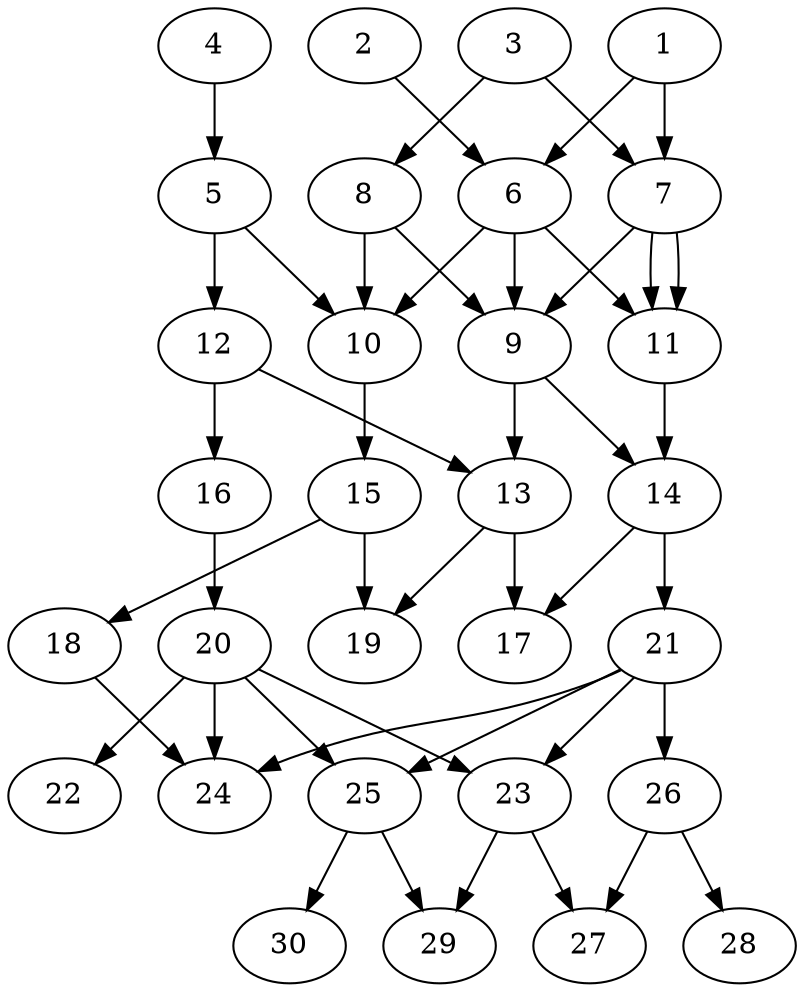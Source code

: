// DAG automatically generated by daggen at Thu Oct  3 14:04:17 2019
// ./daggen --dot -n 30 --ccr 0.3 --fat 0.5 --regular 0.9 --density 0.7 --mindata 5242880 --maxdata 52428800 
digraph G {
  1 [size="35061760", alpha="0.14", expect_size="10518528"] 
  1 -> 6 [size ="10518528"]
  1 -> 7 [size ="10518528"]
  2 [size="113254400", alpha="0.06", expect_size="33976320"] 
  2 -> 6 [size ="33976320"]
  3 [size="72905387", alpha="0.16", expect_size="21871616"] 
  3 -> 7 [size ="21871616"]
  3 -> 8 [size ="21871616"]
  4 [size="123549013", alpha="0.02", expect_size="37064704"] 
  4 -> 5 [size ="37064704"]
  5 [size="124334080", alpha="0.14", expect_size="37300224"] 
  5 -> 10 [size ="37300224"]
  5 -> 12 [size ="37300224"]
  6 [size="33853440", alpha="0.18", expect_size="10156032"] 
  6 -> 9 [size ="10156032"]
  6 -> 10 [size ="10156032"]
  6 -> 11 [size ="10156032"]
  7 [size="157450240", alpha="0.07", expect_size="47235072"] 
  7 -> 9 [size ="47235072"]
  7 -> 11 [size ="47235072"]
  7 -> 11 [size ="47235072"]
  8 [size="106154667", alpha="0.11", expect_size="31846400"] 
  8 -> 9 [size ="31846400"]
  8 -> 10 [size ="31846400"]
  9 [size="155081387", alpha="0.20", expect_size="46524416"] 
  9 -> 13 [size ="46524416"]
  9 -> 14 [size ="46524416"]
  10 [size="75376640", alpha="0.10", expect_size="22612992"] 
  10 -> 15 [size ="22612992"]
  11 [size="71546880", alpha="0.14", expect_size="21464064"] 
  11 -> 14 [size ="21464064"]
  12 [size="21268480", alpha="0.04", expect_size="6380544"] 
  12 -> 13 [size ="6380544"]
  12 -> 16 [size ="6380544"]
  13 [size="71478613", alpha="0.20", expect_size="21443584"] 
  13 -> 17 [size ="21443584"]
  13 -> 19 [size ="21443584"]
  14 [size="39495680", alpha="0.19", expect_size="11848704"] 
  14 -> 17 [size ="11848704"]
  14 -> 21 [size ="11848704"]
  15 [size="58941440", alpha="0.06", expect_size="17682432"] 
  15 -> 18 [size ="17682432"]
  15 -> 19 [size ="17682432"]
  16 [size="166621867", alpha="0.19", expect_size="49986560"] 
  16 -> 20 [size ="49986560"]
  17 [size="150681600", alpha="0.09", expect_size="45204480"] 
  18 [size="51425280", alpha="0.05", expect_size="15427584"] 
  18 -> 24 [size ="15427584"]
  19 [size="136154453", alpha="0.05", expect_size="40846336"] 
  20 [size="133707093", alpha="0.06", expect_size="40112128"] 
  20 -> 22 [size ="40112128"]
  20 -> 23 [size ="40112128"]
  20 -> 24 [size ="40112128"]
  20 -> 25 [size ="40112128"]
  21 [size="55985493", alpha="0.08", expect_size="16795648"] 
  21 -> 23 [size ="16795648"]
  21 -> 24 [size ="16795648"]
  21 -> 25 [size ="16795648"]
  21 -> 26 [size ="16795648"]
  22 [size="162464427", alpha="0.03", expect_size="48739328"] 
  23 [size="32863573", alpha="0.04", expect_size="9859072"] 
  23 -> 27 [size ="9859072"]
  23 -> 29 [size ="9859072"]
  24 [size="30842880", alpha="0.19", expect_size="9252864"] 
  25 [size="19749547", alpha="0.08", expect_size="5924864"] 
  25 -> 29 [size ="5924864"]
  25 -> 30 [size ="5924864"]
  26 [size="63962453", alpha="0.19", expect_size="19188736"] 
  26 -> 27 [size ="19188736"]
  26 -> 28 [size ="19188736"]
  27 [size="53661013", alpha="0.07", expect_size="16098304"] 
  28 [size="125726720", alpha="0.07", expect_size="37718016"] 
  29 [size="165768533", alpha="0.05", expect_size="49730560"] 
  30 [size="50428587", alpha="0.09", expect_size="15128576"] 
}
